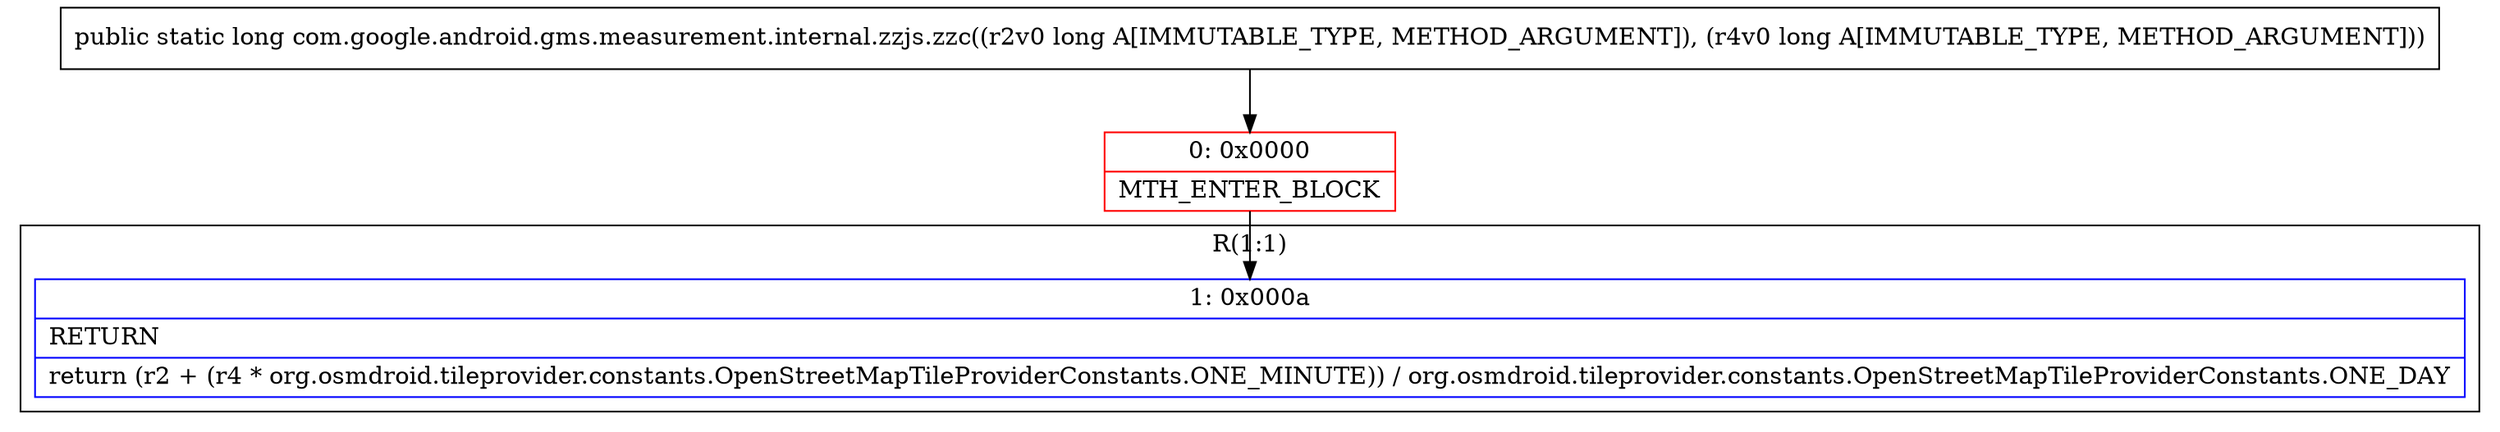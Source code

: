 digraph "CFG forcom.google.android.gms.measurement.internal.zzjs.zzc(JJ)J" {
subgraph cluster_Region_1967937644 {
label = "R(1:1)";
node [shape=record,color=blue];
Node_1 [shape=record,label="{1\:\ 0x000a|RETURN\l|return (r2 + (r4 * org.osmdroid.tileprovider.constants.OpenStreetMapTileProviderConstants.ONE_MINUTE)) \/ org.osmdroid.tileprovider.constants.OpenStreetMapTileProviderConstants.ONE_DAY\l}"];
}
Node_0 [shape=record,color=red,label="{0\:\ 0x0000|MTH_ENTER_BLOCK\l}"];
MethodNode[shape=record,label="{public static long com.google.android.gms.measurement.internal.zzjs.zzc((r2v0 long A[IMMUTABLE_TYPE, METHOD_ARGUMENT]), (r4v0 long A[IMMUTABLE_TYPE, METHOD_ARGUMENT])) }"];
MethodNode -> Node_0;
Node_0 -> Node_1;
}

